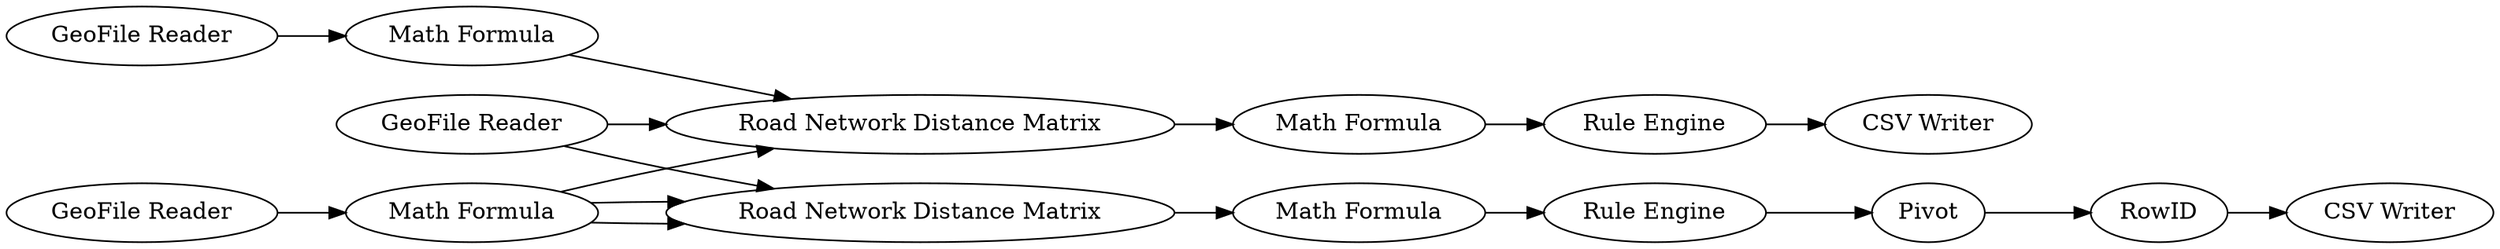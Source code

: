 digraph {
	1 [label="GeoFile Reader"]
	2 [label="GeoFile Reader"]
	3 [label="GeoFile Reader"]
	4 [label="Math Formula"]
	5 [label="Math Formula"]
	6 [label="Road Network Distance Matrix"]
	7 [label="Math Formula"]
	8 [label="Rule Engine"]
	9 [label="CSV Writer"]
	10 [label="Road Network Distance Matrix"]
	11 [label="Rule Engine"]
	12 [label="Math Formula"]
	13 [label=Pivot]
	14 [label=RowID]
	15 [label="CSV Writer"]
	1 -> 4
	2 -> 5
	3 -> 6
	3 -> 10
	4 -> 6
	4 -> 10
	4 -> 10
	5 -> 6
	6 -> 7
	7 -> 8
	8 -> 9
	10 -> 12
	11 -> 13
	12 -> 11
	13 -> 14
	14 -> 15
	rankdir=LR
}
